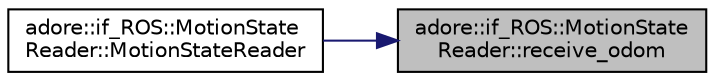 digraph "adore::if_ROS::MotionStateReader::receive_odom"
{
 // LATEX_PDF_SIZE
  edge [fontname="Helvetica",fontsize="10",labelfontname="Helvetica",labelfontsize="10"];
  node [fontname="Helvetica",fontsize="10",shape=record];
  rankdir="RL";
  Node1 [label="adore::if_ROS::MotionState\lReader::receive_odom",height=0.2,width=0.4,color="black", fillcolor="grey75", style="filled", fontcolor="black",tooltip=" "];
  Node1 -> Node2 [dir="back",color="midnightblue",fontsize="10",style="solid",fontname="Helvetica"];
  Node2 [label="adore::if_ROS::MotionState\lReader::MotionStateReader",height=0.2,width=0.4,color="black", fillcolor="white", style="filled",URL="$classadore_1_1if__ROS_1_1MotionStateReader.html#a78d332a2c7fe9fdc0f28cca7d638e815",tooltip=" "];
}
